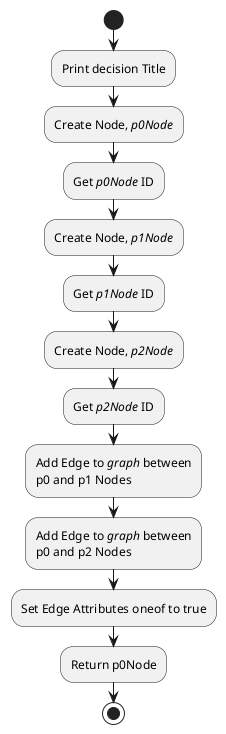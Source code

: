 @startuml
start
:Print decision Title;
:Create Node, //p0Node//;
:Get //p0Node// ID;
:Create Node, //p1Node//;
:Get //p1Node// ID;
:Create Node, //p2Node//;
:Get //p2Node// ID;
:Add Edge to //graph// between
p0 and p1 Nodes;
:Add Edge to //graph// between
p0 and p2 Nodes;
:Set Edge Attributes oneof to true;
:Return p0Node;
stop
@enduml